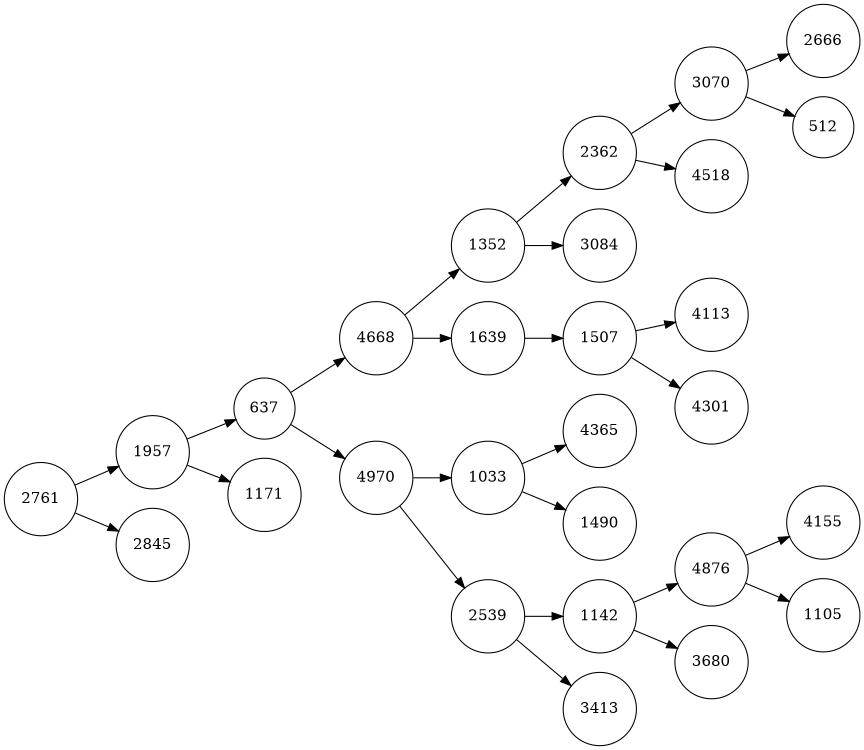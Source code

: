 digraph finite_state_machine {
	rankdir=LR size="8,5"
	node [shape=circle]
	2761 -> 1957

	2761 -> 2845

	1957 -> 637

	1957 -> 1171

	637 -> 4668

	637 -> 4970

	4668 -> 1352

	4668 -> 1639

	1352 -> 2362

	1352 -> 3084

	2362 -> 3070

	2362 -> 4518

	3070 -> 2666

	3070 -> 512

	1639 -> 1507

	1507 -> 4113

	1507 -> 4301

	4970 -> 1033

	4970 -> 2539

	1033 -> 4365

	1033 -> 1490

	2539 -> 1142

	2539 -> 3413

	1142 -> 4876

	1142 -> 3680

	4876 -> 4155

	4876 -> 1105

}
